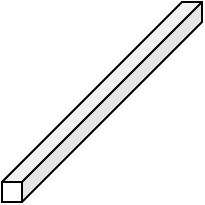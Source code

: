 <mxfile version="24.7.7">
  <diagram name="第 1 页" id="wUmnd-Mg_T38uqs0eyFf">
    <mxGraphModel dx="1114" dy="604" grid="1" gridSize="10" guides="1" tooltips="1" connect="1" arrows="1" fold="1" page="1" pageScale="1" pageWidth="827" pageHeight="1169" math="0" shadow="0">
      <root>
        <mxCell id="0" />
        <mxCell id="1" parent="0" />
        <mxCell id="IxkZem0WIp_vq8oWgWdJ-1" value="" style="shape=cube;whiteSpace=wrap;html=1;boundedLbl=1;backgroundOutline=1;darkOpacity=0.05;darkOpacity2=0.1;size=90;rotation=0;flipH=1;" vertex="1" parent="1">
          <mxGeometry x="210" y="230" width="100" height="100" as="geometry" />
        </mxCell>
      </root>
    </mxGraphModel>
  </diagram>
</mxfile>
